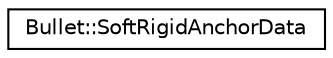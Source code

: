 digraph "Graphical Class Hierarchy"
{
  edge [fontname="Helvetica",fontsize="10",labelfontname="Helvetica",labelfontsize="10"];
  node [fontname="Helvetica",fontsize="10",shape=record];
  rankdir="LR";
  Node1 [label="Bullet::SoftRigidAnchorData",height=0.2,width=0.4,color="black", fillcolor="white", style="filled",URL="$class_bullet_1_1_soft_rigid_anchor_data.html"];
}
